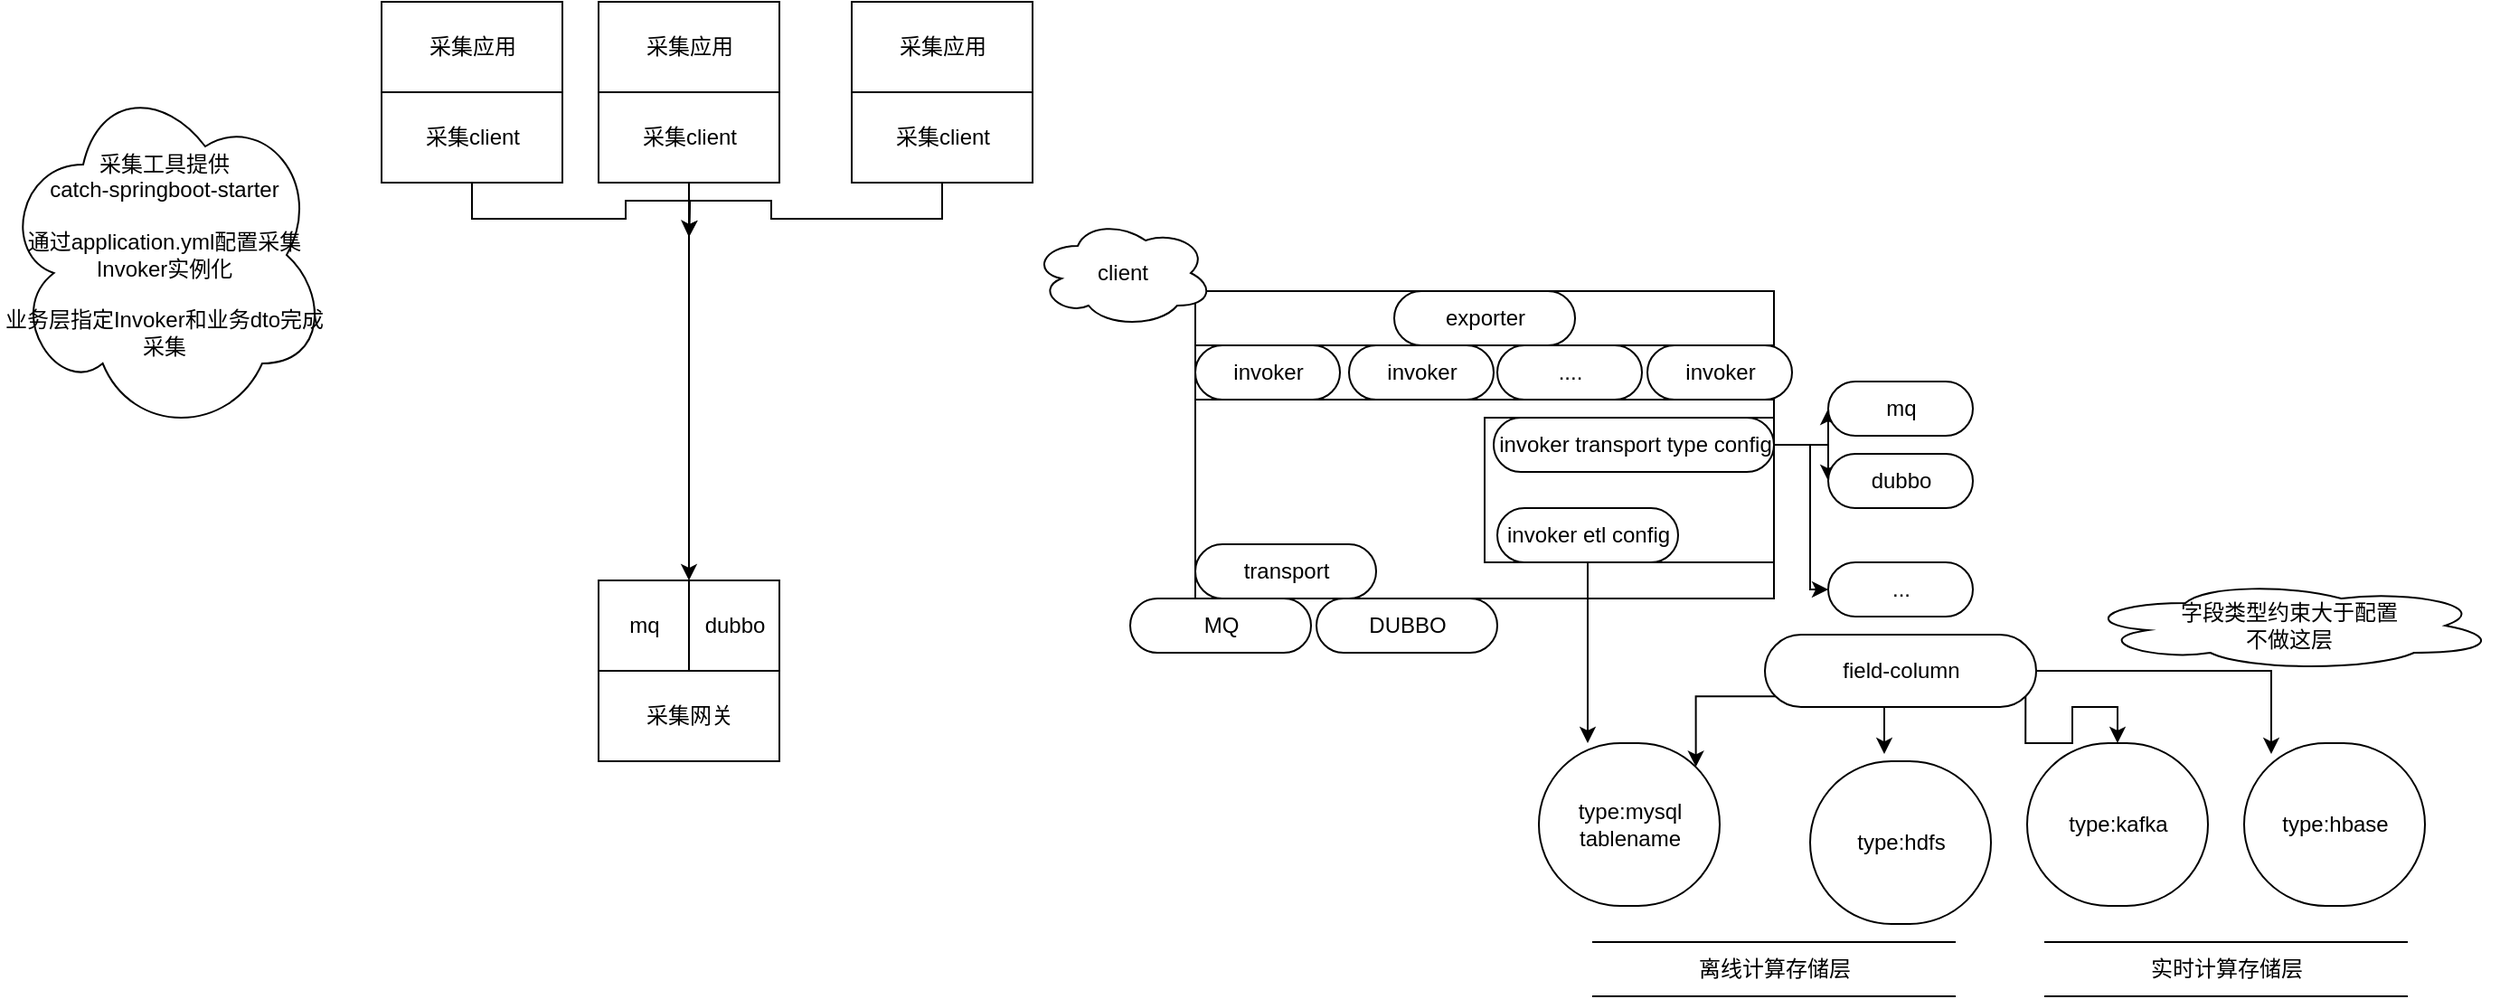 <mxfile version="14.1.8" type="github">
  <diagram id="pvPzZ4vwgpOlM0rEqQq-" name="Page-1">
    <mxGraphModel dx="2013" dy="1724" grid="1" gridSize="10" guides="1" tooltips="1" connect="1" arrows="1" fold="1" page="1" pageScale="1" pageWidth="827" pageHeight="1169" math="0" shadow="0">
      <root>
        <mxCell id="0" />
        <mxCell id="1" parent="0" />
        <mxCell id="2XqTr8dZVmVOt3gJeMsM-8" value="" style="html=1;dashed=0;whitespace=wrap;" vertex="1" parent="1">
          <mxGeometry x="450" y="80" width="320" height="170" as="geometry" />
        </mxCell>
        <mxCell id="2XqTr8dZVmVOt3gJeMsM-24" value="" style="html=1;dashed=0;whitespace=wrap;" vertex="1" parent="1">
          <mxGeometry x="450" y="110" width="320" height="30" as="geometry" />
        </mxCell>
        <mxCell id="2XqTr8dZVmVOt3gJeMsM-23" value="" style="html=1;dashed=0;whitespace=wrap;" vertex="1" parent="1">
          <mxGeometry x="610" y="150" width="160" height="80" as="geometry" />
        </mxCell>
        <mxCell id="2XqTr8dZVmVOt3gJeMsM-6" style="edgeStyle=orthogonalEdgeStyle;rounded=0;orthogonalLoop=1;jettySize=auto;html=1;exitX=0.5;exitY=1;exitDx=0;exitDy=0;entryX=0;entryY=0;entryDx=0;entryDy=0;" edge="1" parent="1" source="2XqTr8dZVmVOt3gJeMsM-1" target="2XqTr8dZVmVOt3gJeMsM-5">
          <mxGeometry relative="1" as="geometry" />
        </mxCell>
        <mxCell id="2XqTr8dZVmVOt3gJeMsM-1" value="采集client" style="html=1;dashed=0;whitespace=wrap;" vertex="1" parent="1">
          <mxGeometry x="120" y="-30" width="100" height="50" as="geometry" />
        </mxCell>
        <mxCell id="2XqTr8dZVmVOt3gJeMsM-2" value="采集网关" style="html=1;dashed=0;whitespace=wrap;" vertex="1" parent="1">
          <mxGeometry x="120" y="290" width="100" height="50" as="geometry" />
        </mxCell>
        <mxCell id="2XqTr8dZVmVOt3gJeMsM-3" value="mq" style="html=1;dashed=0;whitespace=wrap;" vertex="1" parent="1">
          <mxGeometry x="120" y="240" width="50" height="50" as="geometry" />
        </mxCell>
        <mxCell id="2XqTr8dZVmVOt3gJeMsM-5" value="dubbo" style="html=1;dashed=0;whitespace=wrap;" vertex="1" parent="1">
          <mxGeometry x="170" y="240" width="50" height="50" as="geometry" />
        </mxCell>
        <mxCell id="2XqTr8dZVmVOt3gJeMsM-10" value="exporter" style="html=1;dashed=0;whitespace=wrap;shape=mxgraph.dfd.start" vertex="1" parent="1">
          <mxGeometry x="560" y="80" width="100" height="30" as="geometry" />
        </mxCell>
        <mxCell id="2XqTr8dZVmVOt3gJeMsM-13" value="client" style="shape=cloud;whiteSpace=wrap;html=1;" vertex="1" parent="1">
          <mxGeometry x="360" y="40" width="100" height="60" as="geometry" />
        </mxCell>
        <mxCell id="2XqTr8dZVmVOt3gJeMsM-14" value="invoker" style="html=1;dashed=0;whitespace=wrap;shape=mxgraph.dfd.start" vertex="1" parent="1">
          <mxGeometry x="450" y="110" width="80" height="30" as="geometry" />
        </mxCell>
        <mxCell id="2XqTr8dZVmVOt3gJeMsM-15" value="invoker" style="html=1;dashed=0;whitespace=wrap;shape=mxgraph.dfd.start" vertex="1" parent="1">
          <mxGeometry x="535" y="110" width="80" height="30" as="geometry" />
        </mxCell>
        <mxCell id="2XqTr8dZVmVOt3gJeMsM-16" value="...." style="html=1;dashed=0;whitespace=wrap;shape=mxgraph.dfd.start" vertex="1" parent="1">
          <mxGeometry x="617" y="110" width="80" height="30" as="geometry" />
        </mxCell>
        <mxCell id="2XqTr8dZVmVOt3gJeMsM-17" value="invoker" style="html=1;dashed=0;whitespace=wrap;shape=mxgraph.dfd.start" vertex="1" parent="1">
          <mxGeometry x="700" y="110" width="80" height="30" as="geometry" />
        </mxCell>
        <mxCell id="2XqTr8dZVmVOt3gJeMsM-26" style="edgeStyle=orthogonalEdgeStyle;rounded=0;orthogonalLoop=1;jettySize=auto;html=1;exitX=0.5;exitY=0.5;exitDx=0;exitDy=15;exitPerimeter=0;entryX=0.27;entryY=0;entryDx=0;entryDy=0;entryPerimeter=0;" edge="1" parent="1" source="2XqTr8dZVmVOt3gJeMsM-18" target="2XqTr8dZVmVOt3gJeMsM-25">
          <mxGeometry relative="1" as="geometry" />
        </mxCell>
        <mxCell id="2XqTr8dZVmVOt3gJeMsM-18" value="invoker etl config" style="html=1;dashed=0;whitespace=wrap;shape=mxgraph.dfd.start" vertex="1" parent="1">
          <mxGeometry x="617" y="200" width="100" height="30" as="geometry" />
        </mxCell>
        <mxCell id="2XqTr8dZVmVOt3gJeMsM-31" style="edgeStyle=orthogonalEdgeStyle;rounded=0;orthogonalLoop=1;jettySize=auto;html=1;exitX=1;exitY=0.5;exitDx=0;exitDy=0;exitPerimeter=0;entryX=0;entryY=0.5;entryDx=0;entryDy=0;entryPerimeter=0;" edge="1" parent="1" source="2XqTr8dZVmVOt3gJeMsM-19" target="2XqTr8dZVmVOt3gJeMsM-28">
          <mxGeometry relative="1" as="geometry" />
        </mxCell>
        <mxCell id="2XqTr8dZVmVOt3gJeMsM-32" style="edgeStyle=orthogonalEdgeStyle;rounded=0;orthogonalLoop=1;jettySize=auto;html=1;exitX=1;exitY=0.5;exitDx=0;exitDy=0;exitPerimeter=0;entryX=0;entryY=0.5;entryDx=0;entryDy=0;entryPerimeter=0;" edge="1" parent="1" source="2XqTr8dZVmVOt3gJeMsM-19" target="2XqTr8dZVmVOt3gJeMsM-29">
          <mxGeometry relative="1" as="geometry" />
        </mxCell>
        <mxCell id="2XqTr8dZVmVOt3gJeMsM-33" style="edgeStyle=orthogonalEdgeStyle;rounded=0;orthogonalLoop=1;jettySize=auto;html=1;exitX=1;exitY=0.5;exitDx=0;exitDy=0;exitPerimeter=0;entryX=0;entryY=0.5;entryDx=0;entryDy=0;entryPerimeter=0;" edge="1" parent="1" source="2XqTr8dZVmVOt3gJeMsM-19" target="2XqTr8dZVmVOt3gJeMsM-30">
          <mxGeometry relative="1" as="geometry">
            <Array as="points">
              <mxPoint x="790" y="165" />
              <mxPoint x="790" y="245" />
            </Array>
          </mxGeometry>
        </mxCell>
        <mxCell id="2XqTr8dZVmVOt3gJeMsM-19" value="invoker transport type config" style="html=1;dashed=0;whitespace=wrap;shape=mxgraph.dfd.start" vertex="1" parent="1">
          <mxGeometry x="615" y="150" width="155" height="30" as="geometry" />
        </mxCell>
        <mxCell id="2XqTr8dZVmVOt3gJeMsM-20" value="transport" style="html=1;dashed=0;whitespace=wrap;shape=mxgraph.dfd.start" vertex="1" parent="1">
          <mxGeometry x="450" y="220" width="100" height="30" as="geometry" />
        </mxCell>
        <mxCell id="2XqTr8dZVmVOt3gJeMsM-21" value="MQ" style="html=1;dashed=0;whitespace=wrap;shape=mxgraph.dfd.start" vertex="1" parent="1">
          <mxGeometry x="414" y="250" width="100" height="30" as="geometry" />
        </mxCell>
        <mxCell id="2XqTr8dZVmVOt3gJeMsM-22" value="DUBBO" style="html=1;dashed=0;whitespace=wrap;shape=mxgraph.dfd.start" vertex="1" parent="1">
          <mxGeometry x="517" y="250" width="100" height="30" as="geometry" />
        </mxCell>
        <mxCell id="2XqTr8dZVmVOt3gJeMsM-25" value="type:mysql&lt;br&gt;tablename" style="html=1;dashed=0;whitespace=wrap;shape=mxgraph.dfd.start" vertex="1" parent="1">
          <mxGeometry x="640" y="330" width="100" height="90" as="geometry" />
        </mxCell>
        <mxCell id="2XqTr8dZVmVOt3gJeMsM-40" style="edgeStyle=orthogonalEdgeStyle;rounded=0;orthogonalLoop=1;jettySize=auto;html=1;exitX=0;exitY=0;exitDx=5.86;exitDy=34.14;exitPerimeter=0;entryX=0;entryY=0;entryDx=86.815;entryDy=13.185;entryPerimeter=0;" edge="1" parent="1" source="2XqTr8dZVmVOt3gJeMsM-27" target="2XqTr8dZVmVOt3gJeMsM-25">
          <mxGeometry relative="1" as="geometry" />
        </mxCell>
        <mxCell id="2XqTr8dZVmVOt3gJeMsM-41" style="edgeStyle=orthogonalEdgeStyle;rounded=0;orthogonalLoop=1;jettySize=auto;html=1;exitX=0.5;exitY=0.5;exitDx=0;exitDy=20;exitPerimeter=0;entryX=0.41;entryY=-0.044;entryDx=0;entryDy=0;entryPerimeter=0;" edge="1" parent="1" source="2XqTr8dZVmVOt3gJeMsM-27" target="2XqTr8dZVmVOt3gJeMsM-39">
          <mxGeometry relative="1" as="geometry" />
        </mxCell>
        <mxCell id="2XqTr8dZVmVOt3gJeMsM-42" style="edgeStyle=orthogonalEdgeStyle;rounded=0;orthogonalLoop=1;jettySize=auto;html=1;exitX=1;exitY=0.5;exitDx=0;exitDy=0;exitPerimeter=0;entryX=0.15;entryY=0.067;entryDx=0;entryDy=0;entryPerimeter=0;" edge="1" parent="1" source="2XqTr8dZVmVOt3gJeMsM-27" target="2XqTr8dZVmVOt3gJeMsM-35">
          <mxGeometry relative="1" as="geometry" />
        </mxCell>
        <mxCell id="2XqTr8dZVmVOt3gJeMsM-43" style="edgeStyle=orthogonalEdgeStyle;rounded=0;orthogonalLoop=1;jettySize=auto;html=1;exitX=0;exitY=0;exitDx=144.14;exitDy=34.14;exitPerimeter=0;" edge="1" parent="1" source="2XqTr8dZVmVOt3gJeMsM-27" target="2XqTr8dZVmVOt3gJeMsM-34">
          <mxGeometry relative="1" as="geometry" />
        </mxCell>
        <mxCell id="2XqTr8dZVmVOt3gJeMsM-27" value="field-column" style="html=1;dashed=0;whitespace=wrap;shape=mxgraph.dfd.start" vertex="1" parent="1">
          <mxGeometry x="765" y="270" width="150" height="40" as="geometry" />
        </mxCell>
        <mxCell id="2XqTr8dZVmVOt3gJeMsM-28" value="mq" style="html=1;dashed=0;whitespace=wrap;shape=mxgraph.dfd.start" vertex="1" parent="1">
          <mxGeometry x="800" y="130" width="80" height="30" as="geometry" />
        </mxCell>
        <mxCell id="2XqTr8dZVmVOt3gJeMsM-29" value="dubbo" style="html=1;dashed=0;whitespace=wrap;shape=mxgraph.dfd.start" vertex="1" parent="1">
          <mxGeometry x="800" y="170" width="80" height="30" as="geometry" />
        </mxCell>
        <mxCell id="2XqTr8dZVmVOt3gJeMsM-30" value="..." style="html=1;dashed=0;whitespace=wrap;shape=mxgraph.dfd.start" vertex="1" parent="1">
          <mxGeometry x="800" y="230" width="80" height="30" as="geometry" />
        </mxCell>
        <mxCell id="2XqTr8dZVmVOt3gJeMsM-34" value="type:kafka&lt;br&gt;" style="html=1;dashed=0;whitespace=wrap;shape=mxgraph.dfd.start" vertex="1" parent="1">
          <mxGeometry x="910" y="330" width="100" height="90" as="geometry" />
        </mxCell>
        <mxCell id="2XqTr8dZVmVOt3gJeMsM-35" value="type:hbase" style="html=1;dashed=0;whitespace=wrap;shape=mxgraph.dfd.start" vertex="1" parent="1">
          <mxGeometry x="1030" y="330" width="100" height="90" as="geometry" />
        </mxCell>
        <mxCell id="2XqTr8dZVmVOt3gJeMsM-37" value="离线计算存储层" style="html=1;dashed=0;whitespace=wrap;shape=partialRectangle;right=0;left=0;" vertex="1" parent="1">
          <mxGeometry x="670" y="440" width="200" height="30" as="geometry" />
        </mxCell>
        <mxCell id="2XqTr8dZVmVOt3gJeMsM-38" value="实时计算存储层" style="html=1;dashed=0;whitespace=wrap;shape=partialRectangle;right=0;left=0;" vertex="1" parent="1">
          <mxGeometry x="920" y="440" width="200" height="30" as="geometry" />
        </mxCell>
        <mxCell id="2XqTr8dZVmVOt3gJeMsM-39" value="type:hdfs" style="html=1;dashed=0;whitespace=wrap;shape=mxgraph.dfd.start" vertex="1" parent="1">
          <mxGeometry x="790" y="340" width="100" height="90" as="geometry" />
        </mxCell>
        <mxCell id="2XqTr8dZVmVOt3gJeMsM-44" value="字段类型约束大于配置&lt;br&gt;不做这层" style="shape=cloud;whiteSpace=wrap;html=1;" vertex="1" parent="1">
          <mxGeometry x="940" y="240" width="230" height="50" as="geometry" />
        </mxCell>
        <mxCell id="2XqTr8dZVmVOt3gJeMsM-45" value="采集应用" style="html=1;dashed=0;whitespace=wrap;" vertex="1" parent="1">
          <mxGeometry x="120" y="-80" width="100" height="50" as="geometry" />
        </mxCell>
        <mxCell id="2XqTr8dZVmVOt3gJeMsM-46" value="采集应用" style="html=1;dashed=0;whitespace=wrap;" vertex="1" parent="1">
          <mxGeometry x="260" y="-80" width="100" height="50" as="geometry" />
        </mxCell>
        <mxCell id="2XqTr8dZVmVOt3gJeMsM-47" value="采集应用" style="html=1;dashed=0;whitespace=wrap;" vertex="1" parent="1">
          <mxGeometry y="-80" width="100" height="50" as="geometry" />
        </mxCell>
        <mxCell id="2XqTr8dZVmVOt3gJeMsM-51" style="edgeStyle=orthogonalEdgeStyle;rounded=0;orthogonalLoop=1;jettySize=auto;html=1;exitX=0.5;exitY=1;exitDx=0;exitDy=0;" edge="1" parent="1" source="2XqTr8dZVmVOt3gJeMsM-48">
          <mxGeometry relative="1" as="geometry">
            <mxPoint x="170" y="50" as="targetPoint" />
          </mxGeometry>
        </mxCell>
        <mxCell id="2XqTr8dZVmVOt3gJeMsM-48" value="采集client" style="html=1;dashed=0;whitespace=wrap;" vertex="1" parent="1">
          <mxGeometry x="260" y="-30" width="100" height="50" as="geometry" />
        </mxCell>
        <mxCell id="2XqTr8dZVmVOt3gJeMsM-50" style="edgeStyle=orthogonalEdgeStyle;rounded=0;orthogonalLoop=1;jettySize=auto;html=1;exitX=0.5;exitY=1;exitDx=0;exitDy=0;" edge="1" parent="1" source="2XqTr8dZVmVOt3gJeMsM-49">
          <mxGeometry relative="1" as="geometry">
            <mxPoint x="170" y="50" as="targetPoint" />
          </mxGeometry>
        </mxCell>
        <mxCell id="2XqTr8dZVmVOt3gJeMsM-49" value="采集client" style="html=1;dashed=0;whitespace=wrap;" vertex="1" parent="1">
          <mxGeometry y="-30" width="100" height="50" as="geometry" />
        </mxCell>
        <mxCell id="2XqTr8dZVmVOt3gJeMsM-54" value="采集工具提供&lt;br&gt;catch-springboot-starter&lt;br&gt;&lt;br&gt;通过application.yml配置采集Invoker实例化&lt;br&gt;&lt;br&gt;业务层指定Invoker和业务dto完成采集" style="shape=cloud;whiteSpace=wrap;html=1;" vertex="1" parent="1">
          <mxGeometry x="-210" y="-40" width="180" height="200" as="geometry" />
        </mxCell>
      </root>
    </mxGraphModel>
  </diagram>
</mxfile>
